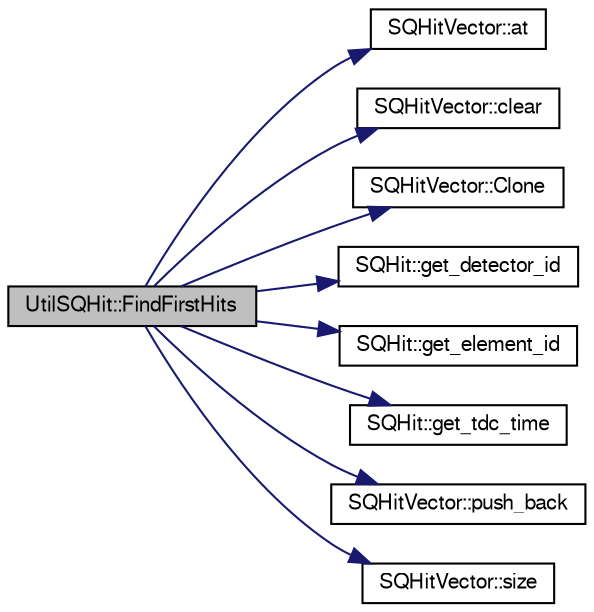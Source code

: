 digraph "UtilSQHit::FindFirstHits"
{
  bgcolor="transparent";
  edge [fontname="FreeSans",fontsize="10",labelfontname="FreeSans",labelfontsize="10"];
  node [fontname="FreeSans",fontsize="10",shape=record];
  rankdir="LR";
  Node1 [label="UtilSQHit::FindFirstHits",height=0.2,width=0.4,color="black", fillcolor="grey75", style="filled" fontcolor="black"];
  Node1 -> Node2 [color="midnightblue",fontsize="10",style="solid",fontname="FreeSans"];
  Node2 [label="SQHitVector::at",height=0.2,width=0.4,color="black",URL="$d9/dbc/classSQHitVector.html#a77ceaf92de0b9ab85eafad0770d0db4b"];
  Node1 -> Node3 [color="midnightblue",fontsize="10",style="solid",fontname="FreeSans"];
  Node3 [label="SQHitVector::clear",height=0.2,width=0.4,color="black",URL="$d9/dbc/classSQHitVector.html#a19f0a08d5d20b975a5411f6c477280ec"];
  Node1 -> Node4 [color="midnightblue",fontsize="10",style="solid",fontname="FreeSans"];
  Node4 [label="SQHitVector::Clone",height=0.2,width=0.4,color="black",URL="$d9/dbc/classSQHitVector.html#a80bec3a0e39b5618485e7bbee65a2e17"];
  Node1 -> Node5 [color="midnightblue",fontsize="10",style="solid",fontname="FreeSans"];
  Node5 [label="SQHit::get_detector_id",height=0.2,width=0.4,color="black",URL="$de/d79/classSQHit.html#acae7667f8a85fd1de5ae611b8c51fb33"];
  Node1 -> Node6 [color="midnightblue",fontsize="10",style="solid",fontname="FreeSans"];
  Node6 [label="SQHit::get_element_id",height=0.2,width=0.4,color="black",URL="$de/d79/classSQHit.html#a4ce14b27ab63d03e5f3aab541b2efe26"];
  Node1 -> Node7 [color="midnightblue",fontsize="10",style="solid",fontname="FreeSans"];
  Node7 [label="SQHit::get_tdc_time",height=0.2,width=0.4,color="black",URL="$de/d79/classSQHit.html#aeba3ae619e5aaf5da416508413dd5e47"];
  Node1 -> Node8 [color="midnightblue",fontsize="10",style="solid",fontname="FreeSans"];
  Node8 [label="SQHitVector::push_back",height=0.2,width=0.4,color="black",URL="$d9/dbc/classSQHitVector.html#aeefecc59b07f9082de2629256f5d4675"];
  Node1 -> Node9 [color="midnightblue",fontsize="10",style="solid",fontname="FreeSans"];
  Node9 [label="SQHitVector::size",height=0.2,width=0.4,color="black",URL="$d9/dbc/classSQHitVector.html#a7c3abb0e9b5625a54b979de9427a377f"];
}
